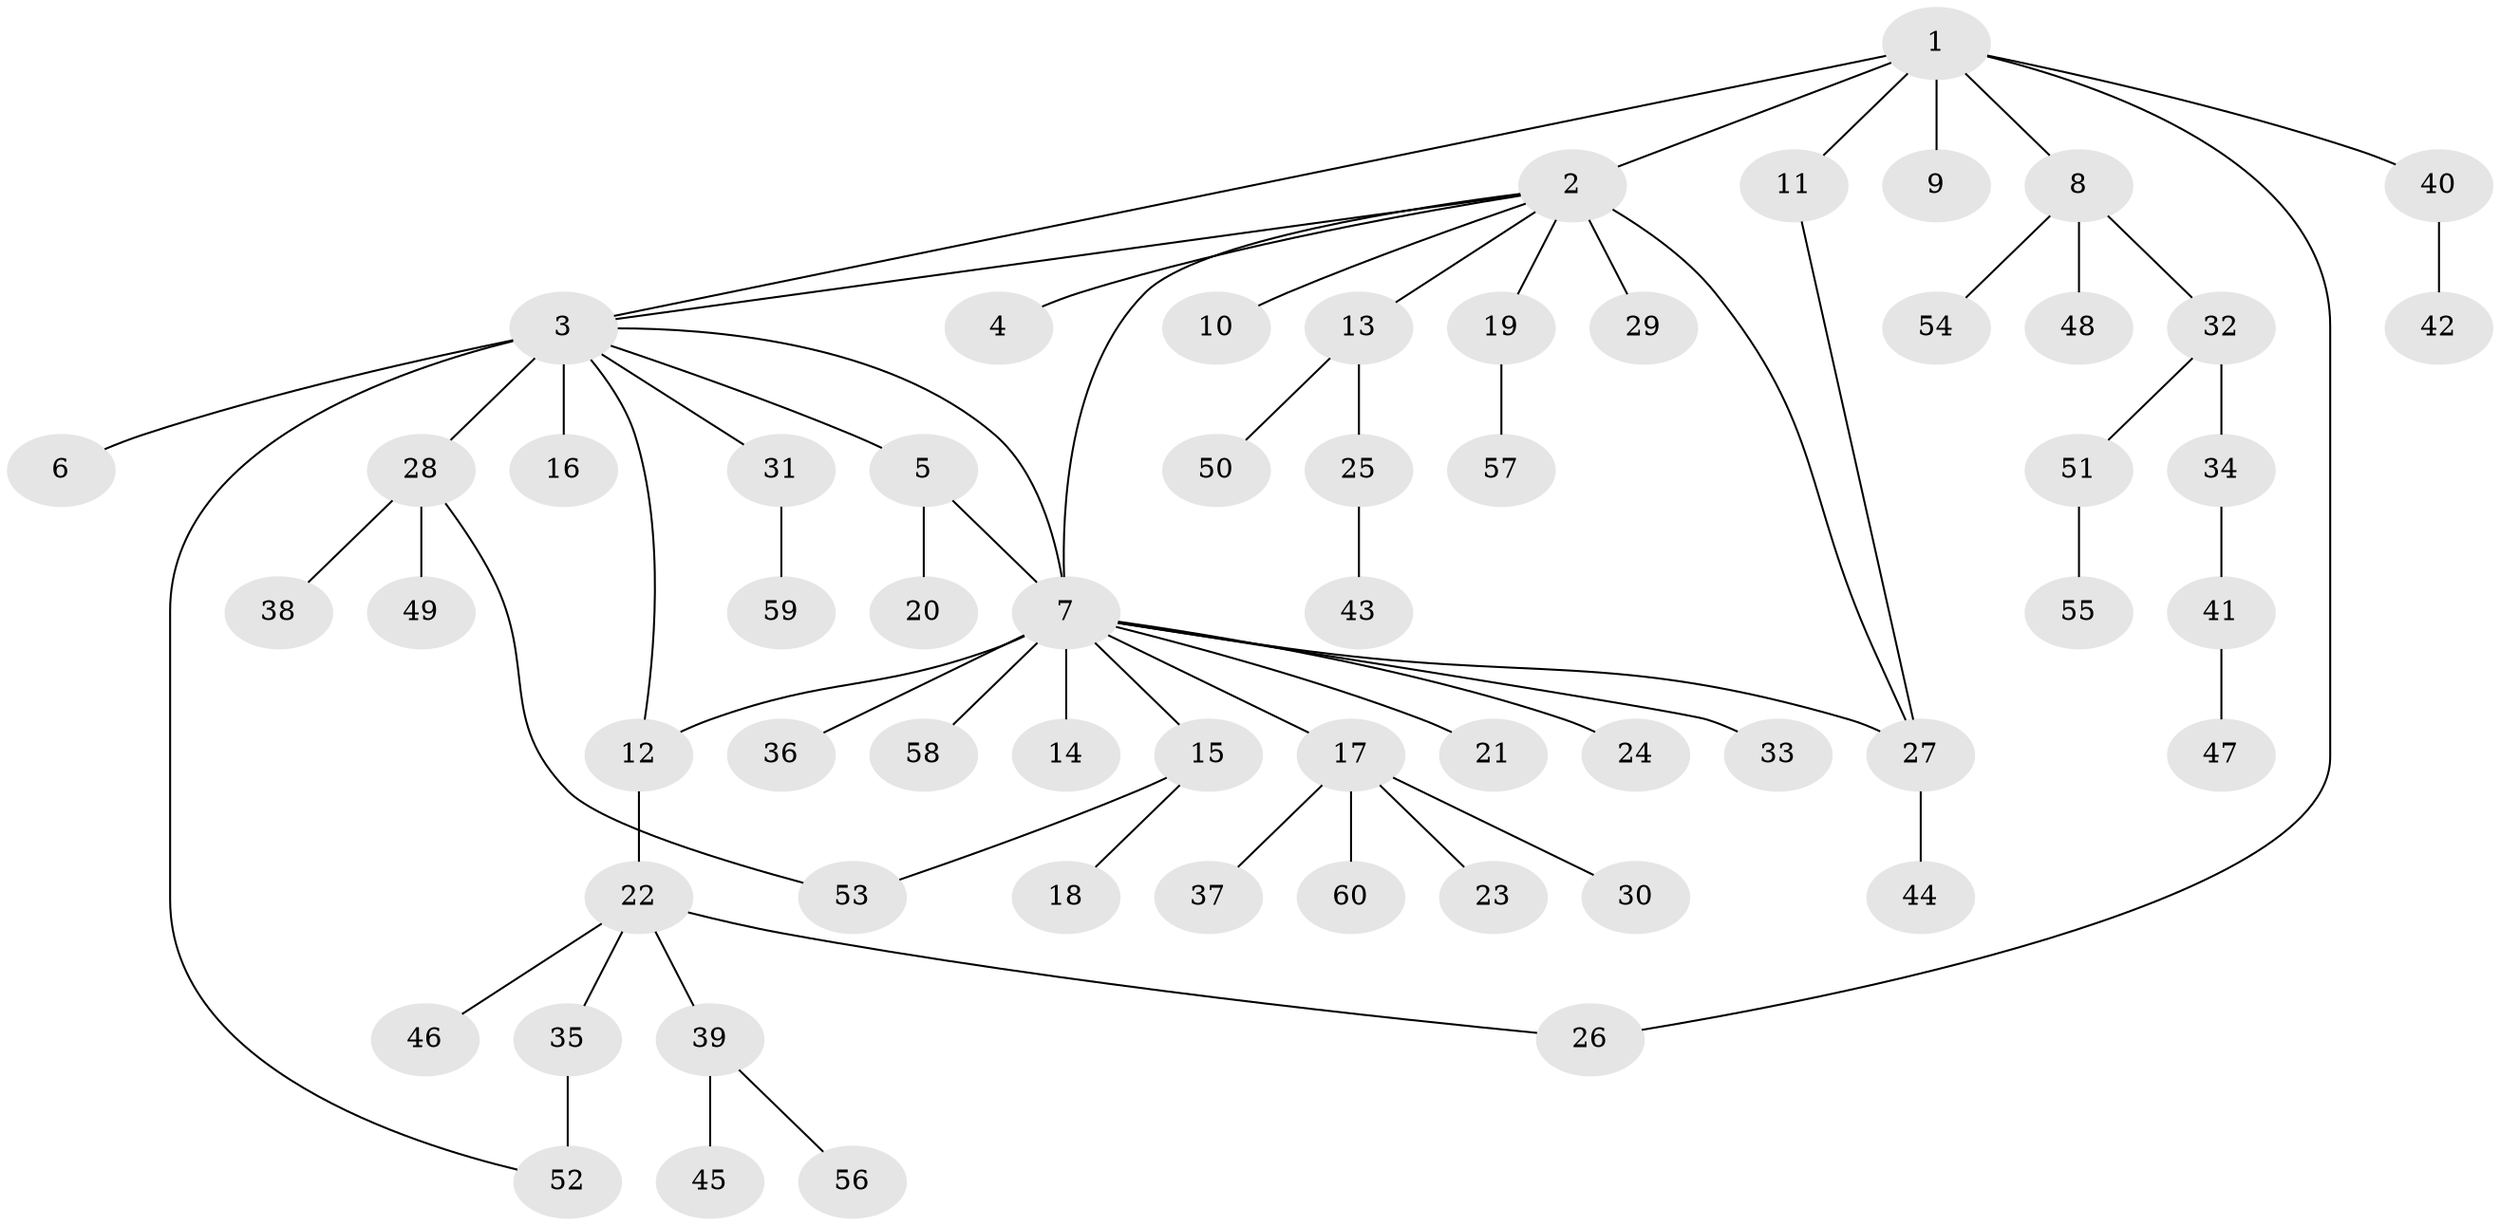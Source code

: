 // original degree distribution, {11: 0.008333333333333333, 14: 0.008333333333333333, 18: 0.016666666666666666, 2: 0.2, 4: 0.05, 6: 0.041666666666666664, 1: 0.6166666666666667, 3: 0.05, 5: 0.008333333333333333}
// Generated by graph-tools (version 1.1) at 2025/35/03/09/25 02:35:38]
// undirected, 60 vertices, 68 edges
graph export_dot {
graph [start="1"]
  node [color=gray90,style=filled];
  1;
  2;
  3;
  4;
  5;
  6;
  7;
  8;
  9;
  10;
  11;
  12;
  13;
  14;
  15;
  16;
  17;
  18;
  19;
  20;
  21;
  22;
  23;
  24;
  25;
  26;
  27;
  28;
  29;
  30;
  31;
  32;
  33;
  34;
  35;
  36;
  37;
  38;
  39;
  40;
  41;
  42;
  43;
  44;
  45;
  46;
  47;
  48;
  49;
  50;
  51;
  52;
  53;
  54;
  55;
  56;
  57;
  58;
  59;
  60;
  1 -- 2 [weight=1.0];
  1 -- 3 [weight=1.0];
  1 -- 8 [weight=1.0];
  1 -- 9 [weight=4.0];
  1 -- 11 [weight=1.0];
  1 -- 26 [weight=1.0];
  1 -- 40 [weight=1.0];
  2 -- 3 [weight=1.0];
  2 -- 4 [weight=1.0];
  2 -- 7 [weight=1.0];
  2 -- 10 [weight=1.0];
  2 -- 13 [weight=1.0];
  2 -- 19 [weight=1.0];
  2 -- 27 [weight=1.0];
  2 -- 29 [weight=4.0];
  3 -- 5 [weight=1.0];
  3 -- 6 [weight=1.0];
  3 -- 7 [weight=1.0];
  3 -- 12 [weight=1.0];
  3 -- 16 [weight=8.0];
  3 -- 28 [weight=1.0];
  3 -- 31 [weight=1.0];
  3 -- 52 [weight=1.0];
  5 -- 7 [weight=2.0];
  5 -- 20 [weight=1.0];
  7 -- 12 [weight=1.0];
  7 -- 14 [weight=1.0];
  7 -- 15 [weight=1.0];
  7 -- 17 [weight=1.0];
  7 -- 21 [weight=1.0];
  7 -- 24 [weight=1.0];
  7 -- 27 [weight=1.0];
  7 -- 33 [weight=1.0];
  7 -- 36 [weight=1.0];
  7 -- 58 [weight=3.0];
  8 -- 32 [weight=1.0];
  8 -- 48 [weight=1.0];
  8 -- 54 [weight=2.0];
  11 -- 27 [weight=1.0];
  12 -- 22 [weight=1.0];
  13 -- 25 [weight=1.0];
  13 -- 50 [weight=1.0];
  15 -- 18 [weight=1.0];
  15 -- 53 [weight=1.0];
  17 -- 23 [weight=1.0];
  17 -- 30 [weight=1.0];
  17 -- 37 [weight=1.0];
  17 -- 60 [weight=1.0];
  19 -- 57 [weight=1.0];
  22 -- 26 [weight=1.0];
  22 -- 35 [weight=1.0];
  22 -- 39 [weight=1.0];
  22 -- 46 [weight=1.0];
  25 -- 43 [weight=1.0];
  27 -- 44 [weight=2.0];
  28 -- 38 [weight=1.0];
  28 -- 49 [weight=1.0];
  28 -- 53 [weight=1.0];
  31 -- 59 [weight=1.0];
  32 -- 34 [weight=1.0];
  32 -- 51 [weight=3.0];
  34 -- 41 [weight=1.0];
  35 -- 52 [weight=2.0];
  39 -- 45 [weight=1.0];
  39 -- 56 [weight=1.0];
  40 -- 42 [weight=2.0];
  41 -- 47 [weight=1.0];
  51 -- 55 [weight=1.0];
}

